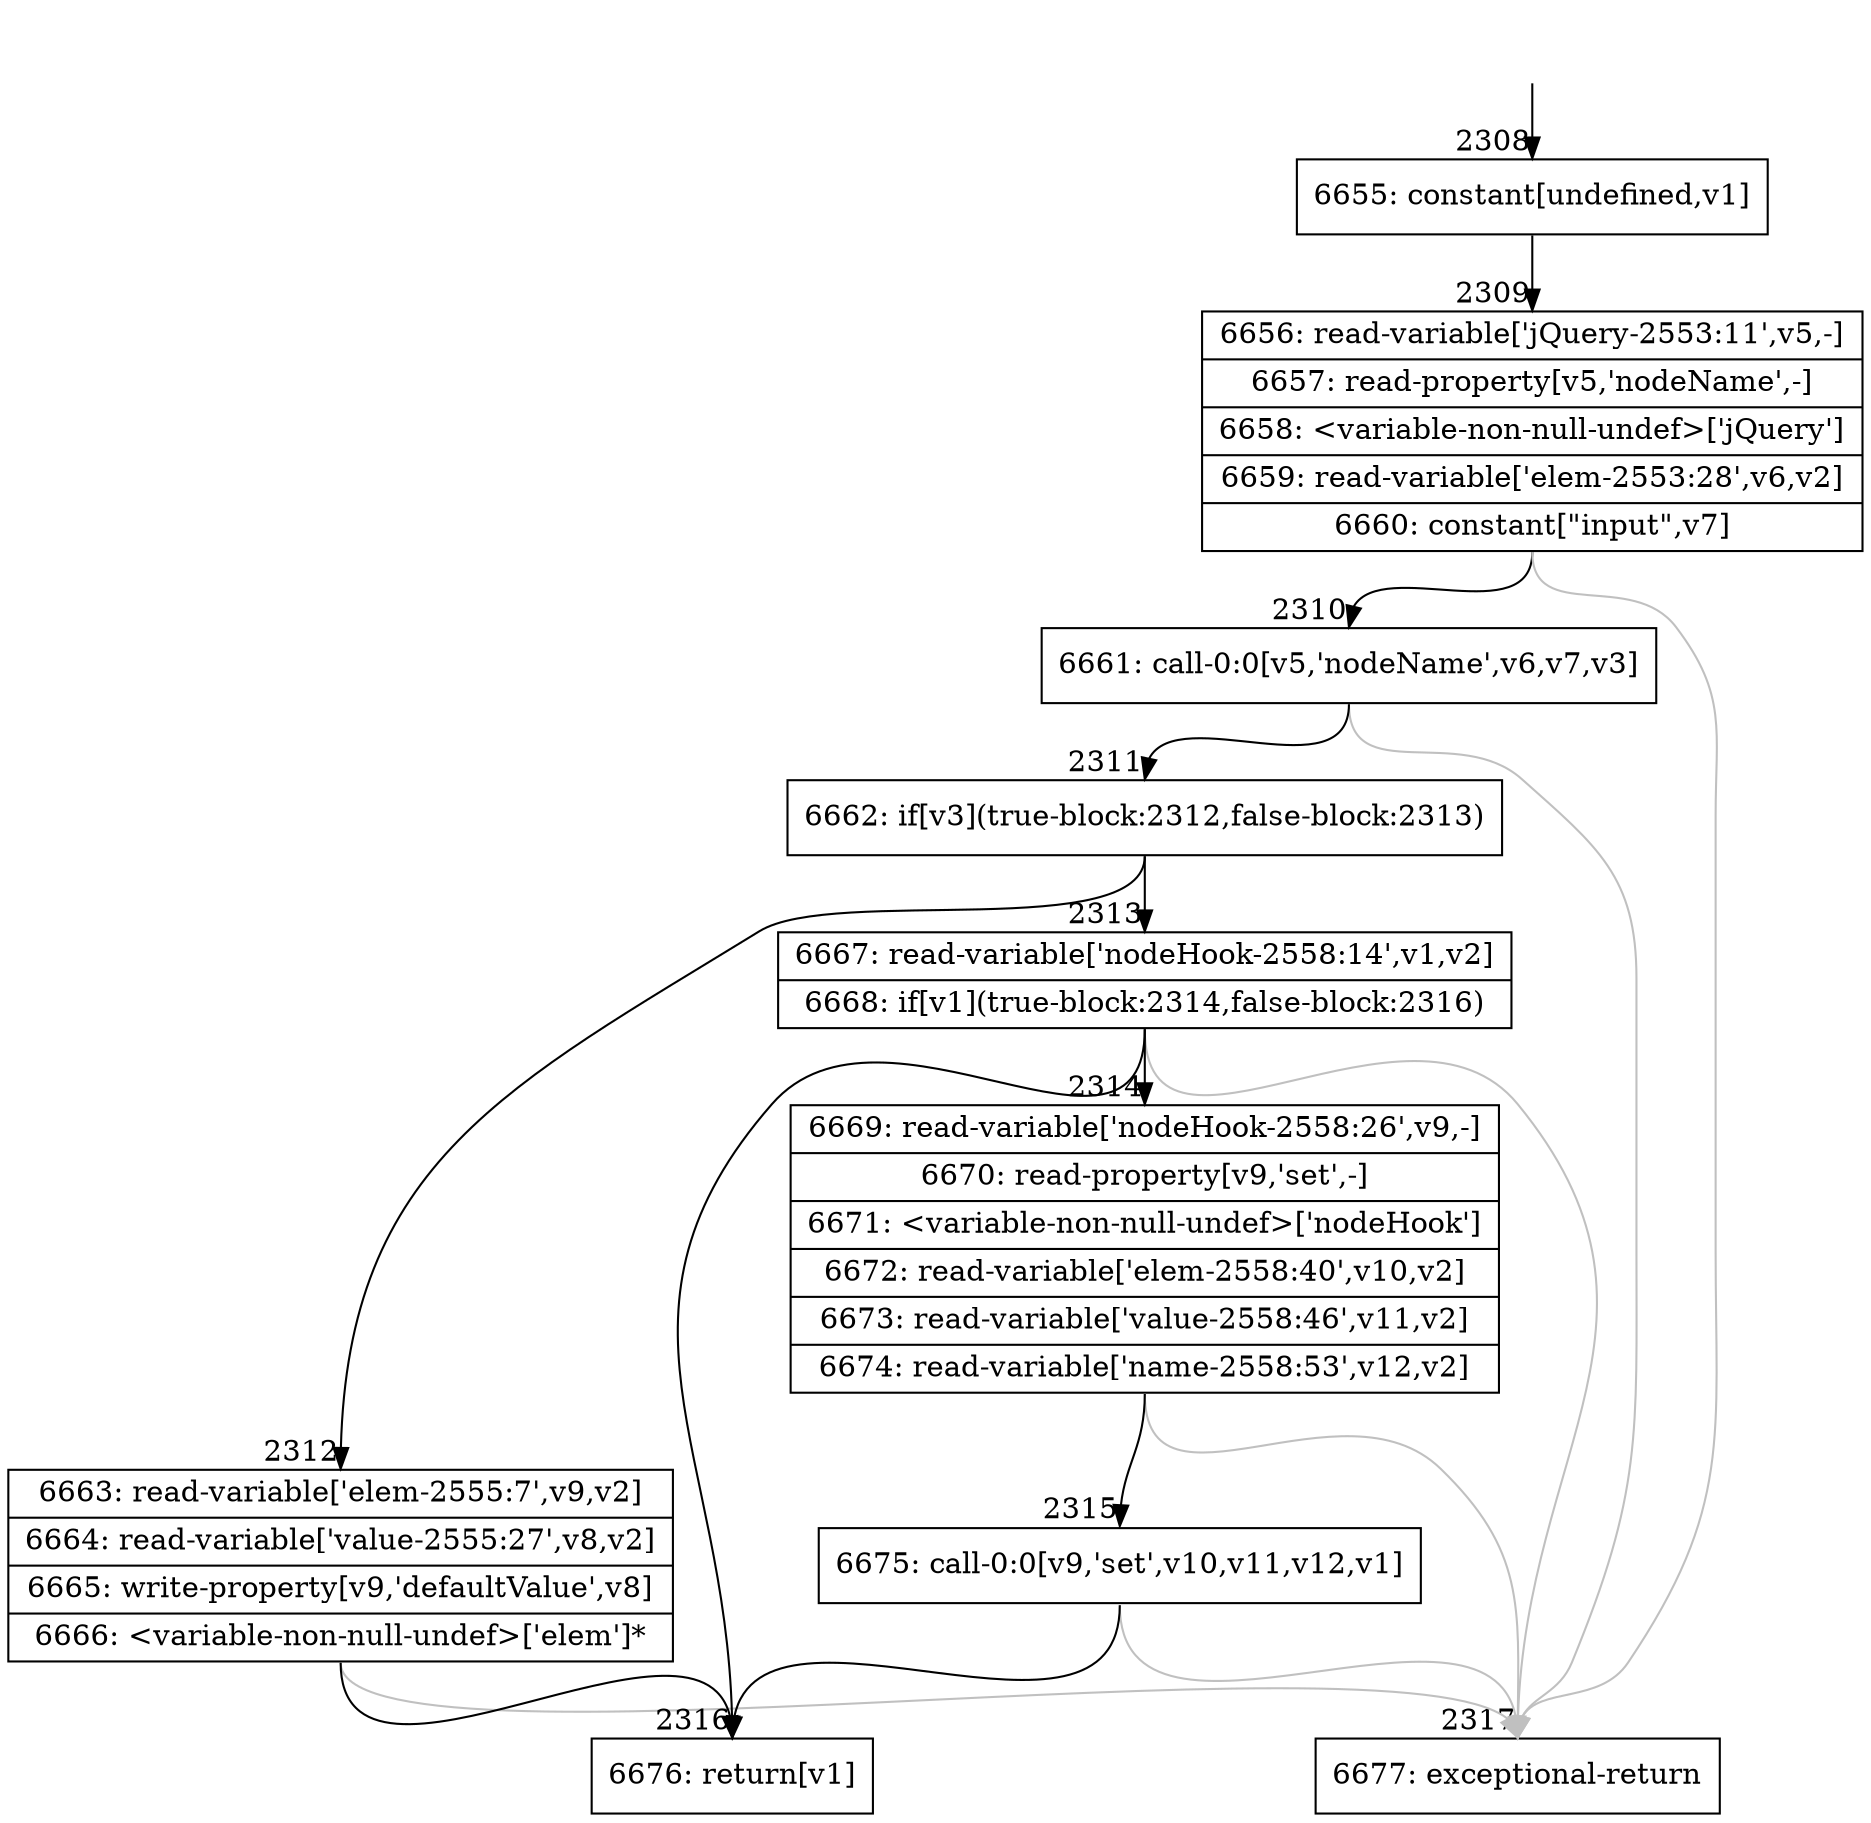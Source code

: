 digraph {
rankdir="TD"
BB_entry152[shape=none,label=""];
BB_entry152 -> BB2308 [tailport=s, headport=n, headlabel="    2308"]
BB2308 [shape=record label="{6655: constant[undefined,v1]}" ] 
BB2308 -> BB2309 [tailport=s, headport=n, headlabel="      2309"]
BB2309 [shape=record label="{6656: read-variable['jQuery-2553:11',v5,-]|6657: read-property[v5,'nodeName',-]|6658: \<variable-non-null-undef\>['jQuery']|6659: read-variable['elem-2553:28',v6,v2]|6660: constant[\"input\",v7]}" ] 
BB2309 -> BB2310 [tailport=s, headport=n, headlabel="      2310"]
BB2309 -> BB2317 [tailport=s, headport=n, color=gray, headlabel="      2317"]
BB2310 [shape=record label="{6661: call-0:0[v5,'nodeName',v6,v7,v3]}" ] 
BB2310 -> BB2311 [tailport=s, headport=n, headlabel="      2311"]
BB2310 -> BB2317 [tailport=s, headport=n, color=gray]
BB2311 [shape=record label="{6662: if[v3](true-block:2312,false-block:2313)}" ] 
BB2311 -> BB2312 [tailport=s, headport=n, headlabel="      2312"]
BB2311 -> BB2313 [tailport=s, headport=n, headlabel="      2313"]
BB2312 [shape=record label="{6663: read-variable['elem-2555:7',v9,v2]|6664: read-variable['value-2555:27',v8,v2]|6665: write-property[v9,'defaultValue',v8]|6666: \<variable-non-null-undef\>['elem']*}" ] 
BB2312 -> BB2316 [tailport=s, headport=n, headlabel="      2316"]
BB2312 -> BB2317 [tailport=s, headport=n, color=gray]
BB2313 [shape=record label="{6667: read-variable['nodeHook-2558:14',v1,v2]|6668: if[v1](true-block:2314,false-block:2316)}" ] 
BB2313 -> BB2316 [tailport=s, headport=n]
BB2313 -> BB2314 [tailport=s, headport=n, headlabel="      2314"]
BB2313 -> BB2317 [tailport=s, headport=n, color=gray]
BB2314 [shape=record label="{6669: read-variable['nodeHook-2558:26',v9,-]|6670: read-property[v9,'set',-]|6671: \<variable-non-null-undef\>['nodeHook']|6672: read-variable['elem-2558:40',v10,v2]|6673: read-variable['value-2558:46',v11,v2]|6674: read-variable['name-2558:53',v12,v2]}" ] 
BB2314 -> BB2315 [tailport=s, headport=n, headlabel="      2315"]
BB2314 -> BB2317 [tailport=s, headport=n, color=gray]
BB2315 [shape=record label="{6675: call-0:0[v9,'set',v10,v11,v12,v1]}" ] 
BB2315 -> BB2316 [tailport=s, headport=n]
BB2315 -> BB2317 [tailport=s, headport=n, color=gray]
BB2316 [shape=record label="{6676: return[v1]}" ] 
BB2317 [shape=record label="{6677: exceptional-return}" ] 
}
